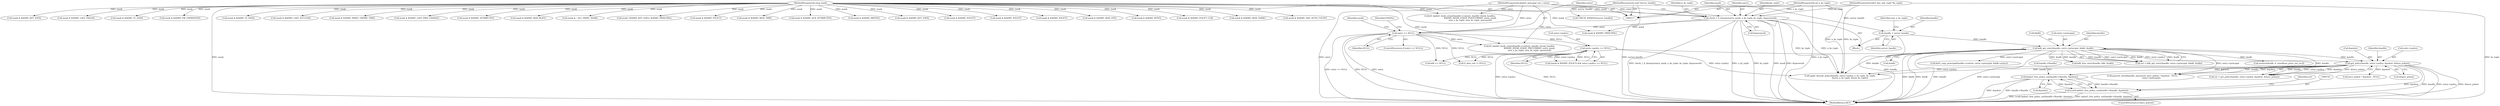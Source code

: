 digraph "0_krb5_e1caf6fb74981da62039846931ebdffed71309d1@API" {
"1000744" [label="(Call,kadm5_free_policy_ent(handle->lhandle, &polent))"];
"1000328" [label="(Call,get_policy(handle, entry->policy, &polent, &have_polent))"];
"1000277" [label="(Call,kdb_get_entry(handle, entry->principal, &kdb, &adb))"];
"1000136" [label="(Call,handle = server_handle)"];
"1000118" [label="(MethodParameterIn,void *server_handle)"];
"1000224" [label="(Call,entry->policy == NULL)"];
"1000163" [label="(Call,entry == NULL)"];
"1000155" [label="(Call,check_1_6_dummy(entry, mask, n_ks_tuple, ks_tuple, &password))"];
"1000119" [label="(MethodParameterIn,kadm5_principal_ent_t entry)"];
"1000120" [label="(MethodParameterIn,long mask)"];
"1000121" [label="(MethodParameterIn,int n_ks_tuple)"];
"1000122" [label="(MethodParameterIn,krb5_key_salt_tuple *ks_tuple)"];
"1000742" [label="(Call,(void) kadm5_free_policy_ent(handle->lhandle, &polent))"];
"1000136" [label="(Call,handle = server_handle)"];
"1000380" [label="(Call,mask & KADM5_ATTRIBUTES)"];
"1000165" [label="(Identifier,NULL)"];
"1000162" [label="(ControlStructure,if (entry == NULL))"];
"1000422" [label="(Call,mask & KADM5_MAX_RLIFE)"];
"1000329" [label="(Identifier,handle)"];
"1000278" [label="(Identifier,handle)"];
"1000242" [label="(Call,mask & ~ALL_PRINC_MASK)"];
"1000745" [label="(Call,handle->lhandle)"];
"1000705" [label="(Call,mask | KADM5_KEY_DATA | KADM5_PRINCIPAL)"];
"1000171" [label="(Call,mask & KADM5_PRINCIPAL)"];
"1000748" [label="(Call,&polent)"];
"1000159" [label="(Identifier,ks_tuple)"];
"1000663" [label="(Call,k5_kadm5_hook_create(handle->context, handle->hook_handles,\n                               KADM5_HOOK_STAGE_PRECOMMIT, entry, mask,\n                               new_n_ks_tuple, new_ks_tuple, password))"];
"1000322" [label="(Call,mask & KADM5_POLICY)"];
"1000124" [label="(Block,)"];
"1000518" [label="(Call,krb5_copy_principal(handle->context, entry->principal, &kdb->princ))"];
"1000143" [label="(Identifier,new_n_ks_tuple)"];
"1000179" [label="(Call,mask & KADM5_MOD_TIME)"];
"1000163" [label="(Call,entry == NULL)"];
"1000119" [label="(MethodParameterIn,kadm5_principal_ent_t entry)"];
"1000167" [label="(Identifier,EINVAL)"];
"1000191" [label="(Call,mask & KADM5_AUX_ATTRIBUTES)"];
"1000164" [label="(Identifier,entry)"];
"1000158" [label="(Identifier,n_ks_tuple)"];
"1000330" [label="(Call,entry->policy)"];
"1000138" [label="(Identifier,server_handle)"];
"1000120" [label="(MethodParameterIn,long mask)"];
"1000187" [label="(Call,mask & KADM5_MKVNO)"];
"1000599" [label="(Call,mask & KADM5_KEY_DATA)"];
"1000258" [label="(Call,tl_data_tail != NULL)"];
"1000155" [label="(Call,check_1_6_dummy(entry, mask, n_ks_tuple, ks_tuple, &password))"];
"1000224" [label="(Call,entry->policy == NULL)"];
"1000573" [label="(Call,apply_keysalt_policy(handle, entry->policy, n_ks_tuple, ks_tuple,\n                               &new_n_ks_tuple, &new_ks_tuple))"];
"1000751" [label="(Identifier,ret)"];
"1000221" [label="(Call,mask & KADM5_POLICY)"];
"1000685" [label="(Call,mask & KADM5_POLICY)"];
"1000740" [label="(ControlStructure,if (have_polent))"];
"1000121" [label="(MethodParameterIn,int n_ks_tuple)"];
"1000233" [label="(Call,mask & KADM5_POLICY)"];
"1000744" [label="(Call,kadm5_free_policy_ent(handle->lhandle, &polent))"];
"1000401" [label="(Call,mask & KADM5_MAX_LIFE)"];
"1000752" [label="(MethodReturn,RET)"];
"1000326" [label="(Call,ret = get_policy(handle, entry->policy, &polent, &have_polent))"];
"1000624" [label="(Call,mask & KADM5_KVNO)"];
"1000282" [label="(Call,&kdb)"];
"1000157" [label="(Identifier,mask)"];
"1000236" [label="(Call,mask & KADM5_POLICY_CLR)"];
"1000175" [label="(Call,mask & KADM5_MOD_NAME)"];
"1000315" [label="(Call,memset(&adb, 0, sizeof(osa_princ_ent_rec)))"];
"1000333" [label="(Call,&polent)"];
"1000220" [label="(Call,(mask & KADM5_POLICY) && entry->policy == NULL)"];
"1000202" [label="(Call,mask & KADM5_FAIL_AUTH_COUNT)"];
"1000209" [label="(Call,mask & KADM5_KEY_DATA)"];
"1000160" [label="(Call,&password)"];
"1000122" [label="(MethodParameterIn,krb5_key_salt_tuple *ks_tuple)"];
"1000292" [label="(Call,kdb_free_entry(handle, kdb, &adb))"];
"1000348" [label="(Call,have_polent ? &polent : NULL)"];
"1000137" [label="(Identifier,handle)"];
"1000284" [label="(Call,&adb)"];
"1000149" [label="(Call,CHECK_HANDLE(server_handle))"];
"1000172" [label="(Identifier,mask)"];
"1000199" [label="(Call,mask & KADM5_LAST_FAILED)"];
"1000248" [label="(Call,mask & KADM5_TL_DATA)"];
"1000491" [label="(Call,mask & KADM5_PW_EXPIRATION)"];
"1000275" [label="(Call,ret = kdb_get_entry(handle, entry->principal, &kdb, &adb))"];
"1000345" [label="(Call,passwd_check(handle, password, have_polent ? &polent : NULL,\n                           entry->principal))"];
"1000719" [label="(Call,k5_kadm5_hook_create(handle->context, handle->hook_handles,\n                                KADM5_HOOK_STAGE_POSTCOMMIT, entry, mask,\n                                new_n_ks_tuple, new_ks_tuple, password))"];
"1000543" [label="(Call,mask & KADM5_TL_DATA)"];
"1000335" [label="(Call,&have_polent)"];
"1000277" [label="(Call,kdb_get_entry(handle, entry->principal, &kdb, &adb))"];
"1000156" [label="(Identifier,entry)"];
"1000742" [label="(Call,(void) kadm5_free_policy_ent(handle->lhandle, &polent))"];
"1000195" [label="(Call,mask & KADM5_LAST_SUCCESS)"];
"1000328" [label="(Call,get_policy(handle, entry->policy, &polent, &have_polent))"];
"1000225" [label="(Call,entry->policy)"];
"1000310" [label="(Call,kdb == NULL)"];
"1000118" [label="(MethodParameterIn,void *server_handle)"];
"1000443" [label="(Call,mask & KADM5_PRINC_EXPIRE_TIME)"];
"1000183" [label="(Call,mask & KADM5_LAST_PWD_CHANGE)"];
"1000279" [label="(Call,entry->principal)"];
"1000228" [label="(Identifier,NULL)"];
"1000744" -> "1000742"  [label="AST: "];
"1000744" -> "1000748"  [label="CFG: "];
"1000745" -> "1000744"  [label="AST: "];
"1000748" -> "1000744"  [label="AST: "];
"1000742" -> "1000744"  [label="CFG: "];
"1000744" -> "1000752"  [label="DDG: &polent"];
"1000744" -> "1000752"  [label="DDG: handle->lhandle"];
"1000744" -> "1000742"  [label="DDG: handle->lhandle"];
"1000744" -> "1000742"  [label="DDG: &polent"];
"1000328" -> "1000744"  [label="DDG: &polent"];
"1000328" -> "1000326"  [label="AST: "];
"1000328" -> "1000335"  [label="CFG: "];
"1000329" -> "1000328"  [label="AST: "];
"1000330" -> "1000328"  [label="AST: "];
"1000333" -> "1000328"  [label="AST: "];
"1000335" -> "1000328"  [label="AST: "];
"1000326" -> "1000328"  [label="CFG: "];
"1000328" -> "1000752"  [label="DDG: &polent"];
"1000328" -> "1000752"  [label="DDG: handle"];
"1000328" -> "1000752"  [label="DDG: entry->policy"];
"1000328" -> "1000752"  [label="DDG: &have_polent"];
"1000328" -> "1000326"  [label="DDG: handle"];
"1000328" -> "1000326"  [label="DDG: entry->policy"];
"1000328" -> "1000326"  [label="DDG: &polent"];
"1000328" -> "1000326"  [label="DDG: &have_polent"];
"1000277" -> "1000328"  [label="DDG: handle"];
"1000224" -> "1000328"  [label="DDG: entry->policy"];
"1000328" -> "1000345"  [label="DDG: handle"];
"1000328" -> "1000345"  [label="DDG: &polent"];
"1000328" -> "1000348"  [label="DDG: &polent"];
"1000328" -> "1000573"  [label="DDG: handle"];
"1000328" -> "1000573"  [label="DDG: entry->policy"];
"1000277" -> "1000275"  [label="AST: "];
"1000277" -> "1000284"  [label="CFG: "];
"1000278" -> "1000277"  [label="AST: "];
"1000279" -> "1000277"  [label="AST: "];
"1000282" -> "1000277"  [label="AST: "];
"1000284" -> "1000277"  [label="AST: "];
"1000275" -> "1000277"  [label="CFG: "];
"1000277" -> "1000752"  [label="DDG: &kdb"];
"1000277" -> "1000752"  [label="DDG: &adb"];
"1000277" -> "1000752"  [label="DDG: handle"];
"1000277" -> "1000752"  [label="DDG: entry->principal"];
"1000277" -> "1000275"  [label="DDG: handle"];
"1000277" -> "1000275"  [label="DDG: entry->principal"];
"1000277" -> "1000275"  [label="DDG: &kdb"];
"1000277" -> "1000275"  [label="DDG: &adb"];
"1000136" -> "1000277"  [label="DDG: handle"];
"1000277" -> "1000292"  [label="DDG: handle"];
"1000277" -> "1000292"  [label="DDG: &adb"];
"1000277" -> "1000315"  [label="DDG: &adb"];
"1000277" -> "1000345"  [label="DDG: handle"];
"1000277" -> "1000345"  [label="DDG: entry->principal"];
"1000277" -> "1000518"  [label="DDG: entry->principal"];
"1000277" -> "1000573"  [label="DDG: handle"];
"1000136" -> "1000124"  [label="AST: "];
"1000136" -> "1000138"  [label="CFG: "];
"1000137" -> "1000136"  [label="AST: "];
"1000138" -> "1000136"  [label="AST: "];
"1000143" -> "1000136"  [label="CFG: "];
"1000136" -> "1000752"  [label="DDG: handle"];
"1000118" -> "1000136"  [label="DDG: server_handle"];
"1000118" -> "1000117"  [label="AST: "];
"1000118" -> "1000752"  [label="DDG: server_handle"];
"1000118" -> "1000149"  [label="DDG: server_handle"];
"1000224" -> "1000220"  [label="AST: "];
"1000224" -> "1000228"  [label="CFG: "];
"1000225" -> "1000224"  [label="AST: "];
"1000228" -> "1000224"  [label="AST: "];
"1000220" -> "1000224"  [label="CFG: "];
"1000224" -> "1000752"  [label="DDG: entry->policy"];
"1000224" -> "1000752"  [label="DDG: NULL"];
"1000224" -> "1000220"  [label="DDG: entry->policy"];
"1000224" -> "1000220"  [label="DDG: NULL"];
"1000163" -> "1000224"  [label="DDG: NULL"];
"1000224" -> "1000258"  [label="DDG: NULL"];
"1000224" -> "1000310"  [label="DDG: NULL"];
"1000224" -> "1000573"  [label="DDG: entry->policy"];
"1000163" -> "1000162"  [label="AST: "];
"1000163" -> "1000165"  [label="CFG: "];
"1000164" -> "1000163"  [label="AST: "];
"1000165" -> "1000163"  [label="AST: "];
"1000167" -> "1000163"  [label="CFG: "];
"1000172" -> "1000163"  [label="CFG: "];
"1000163" -> "1000752"  [label="DDG: entry"];
"1000163" -> "1000752"  [label="DDG: entry == NULL"];
"1000163" -> "1000752"  [label="DDG: NULL"];
"1000155" -> "1000163"  [label="DDG: entry"];
"1000119" -> "1000163"  [label="DDG: entry"];
"1000163" -> "1000258"  [label="DDG: NULL"];
"1000163" -> "1000310"  [label="DDG: NULL"];
"1000163" -> "1000663"  [label="DDG: entry"];
"1000155" -> "1000124"  [label="AST: "];
"1000155" -> "1000160"  [label="CFG: "];
"1000156" -> "1000155"  [label="AST: "];
"1000157" -> "1000155"  [label="AST: "];
"1000158" -> "1000155"  [label="AST: "];
"1000159" -> "1000155"  [label="AST: "];
"1000160" -> "1000155"  [label="AST: "];
"1000164" -> "1000155"  [label="CFG: "];
"1000155" -> "1000752"  [label="DDG: ks_tuple"];
"1000155" -> "1000752"  [label="DDG: mask"];
"1000155" -> "1000752"  [label="DDG: &password"];
"1000155" -> "1000752"  [label="DDG: check_1_6_dummy(entry, mask, n_ks_tuple, ks_tuple, &password)"];
"1000155" -> "1000752"  [label="DDG: n_ks_tuple"];
"1000119" -> "1000155"  [label="DDG: entry"];
"1000120" -> "1000155"  [label="DDG: mask"];
"1000121" -> "1000155"  [label="DDG: n_ks_tuple"];
"1000122" -> "1000155"  [label="DDG: ks_tuple"];
"1000155" -> "1000171"  [label="DDG: mask"];
"1000155" -> "1000573"  [label="DDG: n_ks_tuple"];
"1000155" -> "1000573"  [label="DDG: ks_tuple"];
"1000119" -> "1000117"  [label="AST: "];
"1000119" -> "1000752"  [label="DDG: entry"];
"1000119" -> "1000663"  [label="DDG: entry"];
"1000119" -> "1000719"  [label="DDG: entry"];
"1000120" -> "1000117"  [label="AST: "];
"1000120" -> "1000752"  [label="DDG: mask"];
"1000120" -> "1000171"  [label="DDG: mask"];
"1000120" -> "1000175"  [label="DDG: mask"];
"1000120" -> "1000179"  [label="DDG: mask"];
"1000120" -> "1000183"  [label="DDG: mask"];
"1000120" -> "1000187"  [label="DDG: mask"];
"1000120" -> "1000191"  [label="DDG: mask"];
"1000120" -> "1000195"  [label="DDG: mask"];
"1000120" -> "1000199"  [label="DDG: mask"];
"1000120" -> "1000202"  [label="DDG: mask"];
"1000120" -> "1000209"  [label="DDG: mask"];
"1000120" -> "1000221"  [label="DDG: mask"];
"1000120" -> "1000233"  [label="DDG: mask"];
"1000120" -> "1000236"  [label="DDG: mask"];
"1000120" -> "1000242"  [label="DDG: mask"];
"1000120" -> "1000248"  [label="DDG: mask"];
"1000120" -> "1000322"  [label="DDG: mask"];
"1000120" -> "1000380"  [label="DDG: mask"];
"1000120" -> "1000401"  [label="DDG: mask"];
"1000120" -> "1000422"  [label="DDG: mask"];
"1000120" -> "1000443"  [label="DDG: mask"];
"1000120" -> "1000491"  [label="DDG: mask"];
"1000120" -> "1000543"  [label="DDG: mask"];
"1000120" -> "1000599"  [label="DDG: mask"];
"1000120" -> "1000624"  [label="DDG: mask"];
"1000120" -> "1000663"  [label="DDG: mask"];
"1000120" -> "1000685"  [label="DDG: mask"];
"1000120" -> "1000705"  [label="DDG: mask"];
"1000120" -> "1000719"  [label="DDG: mask"];
"1000121" -> "1000117"  [label="AST: "];
"1000121" -> "1000752"  [label="DDG: n_ks_tuple"];
"1000121" -> "1000573"  [label="DDG: n_ks_tuple"];
"1000122" -> "1000117"  [label="AST: "];
"1000122" -> "1000752"  [label="DDG: ks_tuple"];
"1000122" -> "1000573"  [label="DDG: ks_tuple"];
"1000742" -> "1000740"  [label="AST: "];
"1000743" -> "1000742"  [label="AST: "];
"1000751" -> "1000742"  [label="CFG: "];
"1000742" -> "1000752"  [label="DDG: (void) kadm5_free_policy_ent(handle->lhandle, &polent)"];
"1000742" -> "1000752"  [label="DDG: kadm5_free_policy_ent(handle->lhandle, &polent)"];
}
